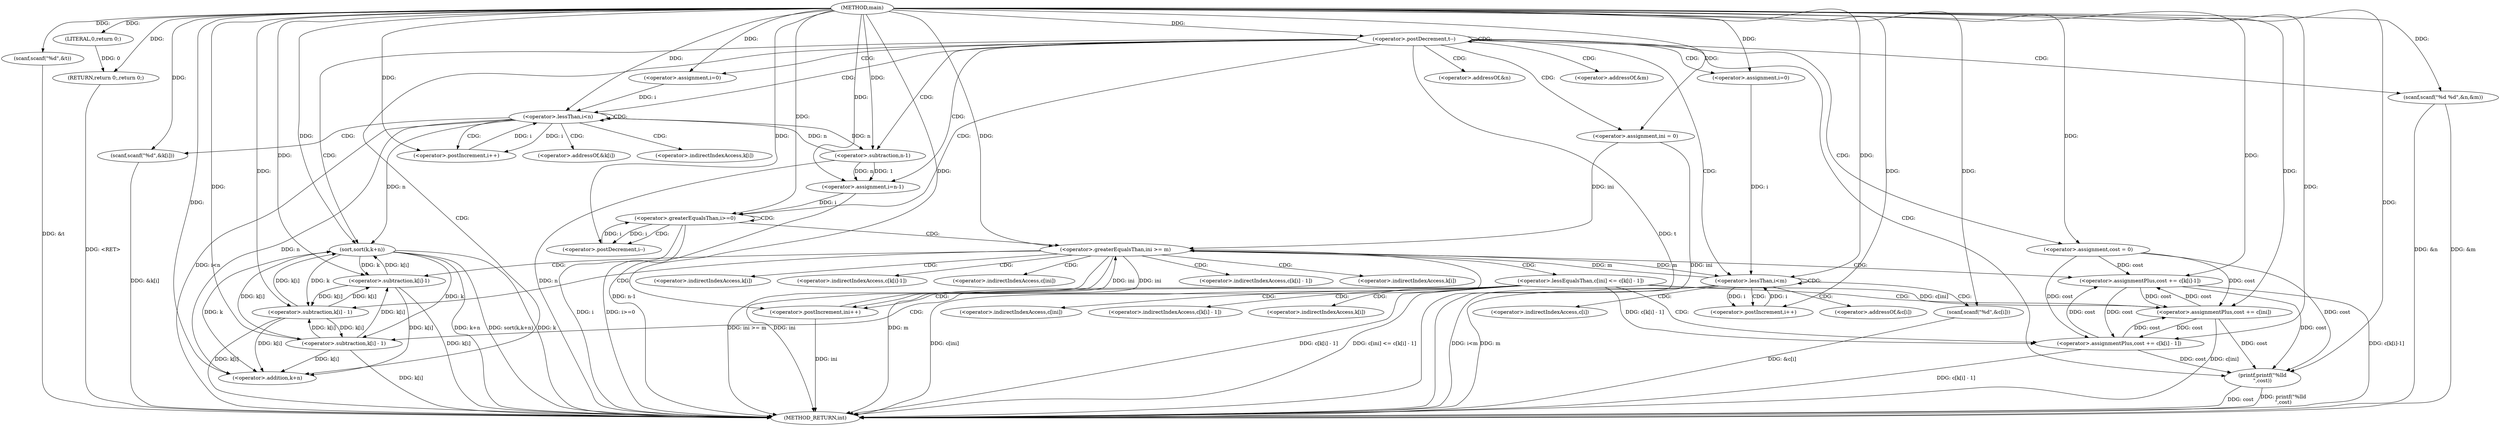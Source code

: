 digraph "main" {  
"1000101" [label = "(METHOD,main)" ]
"1000233" [label = "(METHOD_RETURN,int)" ]
"1000104" [label = "(scanf,scanf(\"%d\",&t))" ]
"1000231" [label = "(RETURN,return 0;,return 0;)" ]
"1000109" [label = "(<operator>.postDecrement,t--)" ]
"1000232" [label = "(LITERAL,0,return 0;)" ]
"1000114" [label = "(scanf,scanf(\"%d %d\",&n,&m))" ]
"1000138" [label = "(sort,sort(k,k+n))" ]
"1000162" [label = "(<operator>.assignment,cost = 0)" ]
"1000166" [label = "(<operator>.assignment,ini = 0)" ]
"1000228" [label = "(printf,printf(\"%lld\n\",cost))" ]
"1000123" [label = "(<operator>.assignment,i=0)" ]
"1000126" [label = "(<operator>.lessThan,i<n)" ]
"1000129" [label = "(<operator>.postIncrement,i++)" ]
"1000146" [label = "(<operator>.assignment,i=0)" ]
"1000149" [label = "(<operator>.lessThan,i<m)" ]
"1000152" [label = "(<operator>.postIncrement,i++)" ]
"1000171" [label = "(<operator>.assignment,i=n-1)" ]
"1000176" [label = "(<operator>.greaterEqualsThan,i>=0)" ]
"1000179" [label = "(<operator>.postDecrement,i--)" ]
"1000132" [label = "(scanf,scanf(\"%d\",&k[i]))" ]
"1000140" [label = "(<operator>.addition,k+n)" ]
"1000155" [label = "(scanf,scanf(\"%d\",&c[i]))" ]
"1000173" [label = "(<operator>.subtraction,n-1)" ]
"1000183" [label = "(<operator>.greaterEqualsThan,ini >= m)" ]
"1000187" [label = "(<operator>.assignmentPlus,cost += c[k[i]-1])" ]
"1000198" [label = "(<operator>.lessEqualsThan,c[ini] <= c[k[i] - 1])" ]
"1000210" [label = "(<operator>.assignmentPlus,cost += c[ini])" ]
"1000215" [label = "(<operator>.postIncrement,ini++)" ]
"1000191" [label = "(<operator>.subtraction,k[i]-1)" ]
"1000219" [label = "(<operator>.assignmentPlus,cost += c[k[i] - 1])" ]
"1000204" [label = "(<operator>.subtraction,k[i] - 1)" ]
"1000223" [label = "(<operator>.subtraction,k[i] - 1)" ]
"1000116" [label = "(<operator>.addressOf,&n)" ]
"1000118" [label = "(<operator>.addressOf,&m)" ]
"1000134" [label = "(<operator>.addressOf,&k[i])" ]
"1000157" [label = "(<operator>.addressOf,&c[i])" ]
"1000135" [label = "(<operator>.indirectIndexAccess,k[i])" ]
"1000158" [label = "(<operator>.indirectIndexAccess,c[i])" ]
"1000189" [label = "(<operator>.indirectIndexAccess,c[k[i]-1])" ]
"1000199" [label = "(<operator>.indirectIndexAccess,c[ini])" ]
"1000202" [label = "(<operator>.indirectIndexAccess,c[k[i] - 1])" ]
"1000192" [label = "(<operator>.indirectIndexAccess,k[i])" ]
"1000212" [label = "(<operator>.indirectIndexAccess,c[ini])" ]
"1000205" [label = "(<operator>.indirectIndexAccess,k[i])" ]
"1000221" [label = "(<operator>.indirectIndexAccess,c[k[i] - 1])" ]
"1000224" [label = "(<operator>.indirectIndexAccess,k[i])" ]
  "1000104" -> "1000233"  [ label = "DDG: &t"] 
  "1000109" -> "1000233"  [ label = "DDG: t"] 
  "1000114" -> "1000233"  [ label = "DDG: &n"] 
  "1000114" -> "1000233"  [ label = "DDG: &m"] 
  "1000126" -> "1000233"  [ label = "DDG: i<n"] 
  "1000138" -> "1000233"  [ label = "DDG: k"] 
  "1000138" -> "1000233"  [ label = "DDG: k+n"] 
  "1000138" -> "1000233"  [ label = "DDG: sort(k,k+n)"] 
  "1000149" -> "1000233"  [ label = "DDG: m"] 
  "1000149" -> "1000233"  [ label = "DDG: i<m"] 
  "1000166" -> "1000233"  [ label = "DDG: ini"] 
  "1000173" -> "1000233"  [ label = "DDG: n"] 
  "1000171" -> "1000233"  [ label = "DDG: n-1"] 
  "1000176" -> "1000233"  [ label = "DDG: i"] 
  "1000176" -> "1000233"  [ label = "DDG: i>=0"] 
  "1000228" -> "1000233"  [ label = "DDG: cost"] 
  "1000228" -> "1000233"  [ label = "DDG: printf(\"%lld\n\",cost)"] 
  "1000183" -> "1000233"  [ label = "DDG: ini"] 
  "1000183" -> "1000233"  [ label = "DDG: m"] 
  "1000183" -> "1000233"  [ label = "DDG: ini >= m"] 
  "1000198" -> "1000233"  [ label = "DDG: c[ini]"] 
  "1000204" -> "1000233"  [ label = "DDG: k[i]"] 
  "1000198" -> "1000233"  [ label = "DDG: c[k[i] - 1]"] 
  "1000198" -> "1000233"  [ label = "DDG: c[ini] <= c[k[i] - 1]"] 
  "1000223" -> "1000233"  [ label = "DDG: k[i]"] 
  "1000219" -> "1000233"  [ label = "DDG: c[k[i] - 1]"] 
  "1000210" -> "1000233"  [ label = "DDG: c[ini]"] 
  "1000215" -> "1000233"  [ label = "DDG: ini"] 
  "1000191" -> "1000233"  [ label = "DDG: k[i]"] 
  "1000187" -> "1000233"  [ label = "DDG: c[k[i]-1]"] 
  "1000155" -> "1000233"  [ label = "DDG: &c[i]"] 
  "1000132" -> "1000233"  [ label = "DDG: &k[i]"] 
  "1000231" -> "1000233"  [ label = "DDG: <RET>"] 
  "1000101" -> "1000104"  [ label = "DDG: "] 
  "1000232" -> "1000231"  [ label = "DDG: 0"] 
  "1000101" -> "1000231"  [ label = "DDG: "] 
  "1000101" -> "1000232"  [ label = "DDG: "] 
  "1000101" -> "1000109"  [ label = "DDG: "] 
  "1000101" -> "1000114"  [ label = "DDG: "] 
  "1000101" -> "1000162"  [ label = "DDG: "] 
  "1000101" -> "1000166"  [ label = "DDG: "] 
  "1000101" -> "1000123"  [ label = "DDG: "] 
  "1000204" -> "1000138"  [ label = "DDG: k[i]"] 
  "1000223" -> "1000138"  [ label = "DDG: k[i]"] 
  "1000191" -> "1000138"  [ label = "DDG: k[i]"] 
  "1000101" -> "1000138"  [ label = "DDG: "] 
  "1000126" -> "1000138"  [ label = "DDG: n"] 
  "1000101" -> "1000146"  [ label = "DDG: "] 
  "1000173" -> "1000171"  [ label = "DDG: n"] 
  "1000173" -> "1000171"  [ label = "DDG: 1"] 
  "1000101" -> "1000228"  [ label = "DDG: "] 
  "1000162" -> "1000228"  [ label = "DDG: cost"] 
  "1000219" -> "1000228"  [ label = "DDG: cost"] 
  "1000210" -> "1000228"  [ label = "DDG: cost"] 
  "1000187" -> "1000228"  [ label = "DDG: cost"] 
  "1000123" -> "1000126"  [ label = "DDG: i"] 
  "1000129" -> "1000126"  [ label = "DDG: i"] 
  "1000101" -> "1000126"  [ label = "DDG: "] 
  "1000173" -> "1000126"  [ label = "DDG: n"] 
  "1000126" -> "1000129"  [ label = "DDG: i"] 
  "1000101" -> "1000129"  [ label = "DDG: "] 
  "1000101" -> "1000132"  [ label = "DDG: "] 
  "1000138" -> "1000140"  [ label = "DDG: k"] 
  "1000204" -> "1000140"  [ label = "DDG: k[i]"] 
  "1000223" -> "1000140"  [ label = "DDG: k[i]"] 
  "1000191" -> "1000140"  [ label = "DDG: k[i]"] 
  "1000101" -> "1000140"  [ label = "DDG: "] 
  "1000126" -> "1000140"  [ label = "DDG: n"] 
  "1000146" -> "1000149"  [ label = "DDG: i"] 
  "1000152" -> "1000149"  [ label = "DDG: i"] 
  "1000101" -> "1000149"  [ label = "DDG: "] 
  "1000183" -> "1000149"  [ label = "DDG: m"] 
  "1000149" -> "1000152"  [ label = "DDG: i"] 
  "1000101" -> "1000152"  [ label = "DDG: "] 
  "1000101" -> "1000155"  [ label = "DDG: "] 
  "1000101" -> "1000171"  [ label = "DDG: "] 
  "1000171" -> "1000176"  [ label = "DDG: i"] 
  "1000179" -> "1000176"  [ label = "DDG: i"] 
  "1000101" -> "1000176"  [ label = "DDG: "] 
  "1000176" -> "1000179"  [ label = "DDG: i"] 
  "1000101" -> "1000179"  [ label = "DDG: "] 
  "1000101" -> "1000173"  [ label = "DDG: "] 
  "1000126" -> "1000173"  [ label = "DDG: n"] 
  "1000166" -> "1000183"  [ label = "DDG: ini"] 
  "1000215" -> "1000183"  [ label = "DDG: ini"] 
  "1000101" -> "1000183"  [ label = "DDG: "] 
  "1000149" -> "1000183"  [ label = "DDG: m"] 
  "1000162" -> "1000187"  [ label = "DDG: cost"] 
  "1000219" -> "1000187"  [ label = "DDG: cost"] 
  "1000210" -> "1000187"  [ label = "DDG: cost"] 
  "1000101" -> "1000187"  [ label = "DDG: "] 
  "1000198" -> "1000210"  [ label = "DDG: c[ini]"] 
  "1000138" -> "1000191"  [ label = "DDG: k"] 
  "1000204" -> "1000191"  [ label = "DDG: k[i]"] 
  "1000223" -> "1000191"  [ label = "DDG: k[i]"] 
  "1000101" -> "1000191"  [ label = "DDG: "] 
  "1000162" -> "1000210"  [ label = "DDG: cost"] 
  "1000219" -> "1000210"  [ label = "DDG: cost"] 
  "1000187" -> "1000210"  [ label = "DDG: cost"] 
  "1000101" -> "1000210"  [ label = "DDG: "] 
  "1000183" -> "1000215"  [ label = "DDG: ini"] 
  "1000101" -> "1000215"  [ label = "DDG: "] 
  "1000198" -> "1000219"  [ label = "DDG: c[k[i] - 1]"] 
  "1000138" -> "1000204"  [ label = "DDG: k"] 
  "1000223" -> "1000204"  [ label = "DDG: k[i]"] 
  "1000191" -> "1000204"  [ label = "DDG: k[i]"] 
  "1000101" -> "1000204"  [ label = "DDG: "] 
  "1000162" -> "1000219"  [ label = "DDG: cost"] 
  "1000210" -> "1000219"  [ label = "DDG: cost"] 
  "1000187" -> "1000219"  [ label = "DDG: cost"] 
  "1000101" -> "1000219"  [ label = "DDG: "] 
  "1000138" -> "1000223"  [ label = "DDG: k"] 
  "1000204" -> "1000223"  [ label = "DDG: k[i]"] 
  "1000101" -> "1000223"  [ label = "DDG: "] 
  "1000109" -> "1000109"  [ label = "CDG: "] 
  "1000109" -> "1000166"  [ label = "CDG: "] 
  "1000109" -> "1000114"  [ label = "CDG: "] 
  "1000109" -> "1000149"  [ label = "CDG: "] 
  "1000109" -> "1000116"  [ label = "CDG: "] 
  "1000109" -> "1000126"  [ label = "CDG: "] 
  "1000109" -> "1000123"  [ label = "CDG: "] 
  "1000109" -> "1000176"  [ label = "CDG: "] 
  "1000109" -> "1000146"  [ label = "CDG: "] 
  "1000109" -> "1000138"  [ label = "CDG: "] 
  "1000109" -> "1000118"  [ label = "CDG: "] 
  "1000109" -> "1000173"  [ label = "CDG: "] 
  "1000109" -> "1000171"  [ label = "CDG: "] 
  "1000109" -> "1000162"  [ label = "CDG: "] 
  "1000109" -> "1000228"  [ label = "CDG: "] 
  "1000109" -> "1000140"  [ label = "CDG: "] 
  "1000126" -> "1000126"  [ label = "CDG: "] 
  "1000126" -> "1000132"  [ label = "CDG: "] 
  "1000126" -> "1000135"  [ label = "CDG: "] 
  "1000126" -> "1000129"  [ label = "CDG: "] 
  "1000126" -> "1000134"  [ label = "CDG: "] 
  "1000149" -> "1000157"  [ label = "CDG: "] 
  "1000149" -> "1000149"  [ label = "CDG: "] 
  "1000149" -> "1000152"  [ label = "CDG: "] 
  "1000149" -> "1000158"  [ label = "CDG: "] 
  "1000149" -> "1000155"  [ label = "CDG: "] 
  "1000176" -> "1000183"  [ label = "CDG: "] 
  "1000176" -> "1000179"  [ label = "CDG: "] 
  "1000176" -> "1000176"  [ label = "CDG: "] 
  "1000183" -> "1000191"  [ label = "CDG: "] 
  "1000183" -> "1000199"  [ label = "CDG: "] 
  "1000183" -> "1000204"  [ label = "CDG: "] 
  "1000183" -> "1000192"  [ label = "CDG: "] 
  "1000183" -> "1000198"  [ label = "CDG: "] 
  "1000183" -> "1000187"  [ label = "CDG: "] 
  "1000183" -> "1000189"  [ label = "CDG: "] 
  "1000183" -> "1000205"  [ label = "CDG: "] 
  "1000183" -> "1000202"  [ label = "CDG: "] 
  "1000198" -> "1000221"  [ label = "CDG: "] 
  "1000198" -> "1000219"  [ label = "CDG: "] 
  "1000198" -> "1000210"  [ label = "CDG: "] 
  "1000198" -> "1000224"  [ label = "CDG: "] 
  "1000198" -> "1000212"  [ label = "CDG: "] 
  "1000198" -> "1000215"  [ label = "CDG: "] 
  "1000198" -> "1000223"  [ label = "CDG: "] 
}
